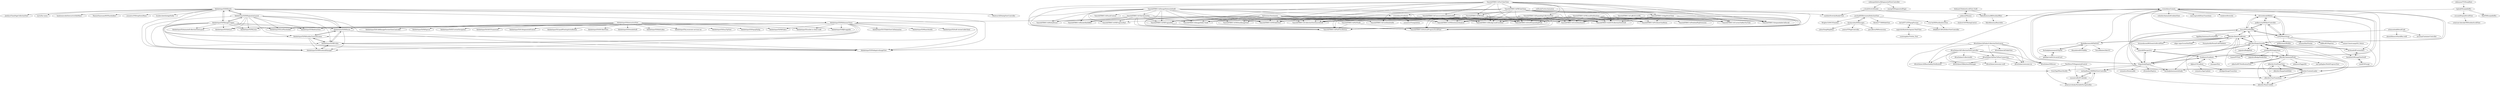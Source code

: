 digraph G {
"fahidattique55/FAPanels" -> "fahidattique55/FAParser"
"fahidattique55/FAPanels" -> "fahidattique55/FAParallaxTutorialScreens"
"fahidattique55/FAPanels" -> "fahidattique55/NBUtility"
"fahidattique55/FAPanels" -> "fahidattique55/FAPaginationLayout"
"fahidattique55/FAPanels" -> "fahidattique55/FAImageCropper"
"fahidattique55/FAPanels" -> "fahidattique55/NBFacebookManager"
"fahidattique55/FAPanels" -> "Minitour/AZDialogViewController" ["e"=1]
"fahidattique55/FAPanels" -> "jindulys/ChainPageCollectionView" ["e"=1]
"fahidattique55/FAPanels" -> "fahidattique55/FAAdaptiveImageView"
"fahidattique55/FAPanels" -> "exyte/fan-menu" ["e"=1]
"fahidattique55/FAPanels" -> "handsomecode/InteractiveSideMenu" ["e"=1]
"fahidattique55/FAPanels" -> "HamzaGhazouani/HGPlaceholders" ["e"=1]
"fahidattique55/FAPanels" -> "fahidattique55/FAShimmerViews"
"fahidattique55/FAPanels" -> "younatics/YNDropDownMenu" ["e"=1]
"fahidattique55/FAPanels" -> "lucabecchetti/InAppNotify" ["e"=1]
"VamshiIITBHU14/DesignPatternsInSwift" -> "VamshiIITBHU14/VKProgreePie"
"VamshiIITBHU14/DesignPatternsInSwift" -> "VamshiIITBHU14/HitAndScore"
"VamshiIITBHU14/DesignPatternsInSwift" -> "VamshiIITBHU14/BackgroundCoreData"
"VamshiIITBHU14/DesignPatternsInSwift" -> "VamshiIITBHU14/VKProgressHud"
"VamshiIITBHU14/DesignPatternsInSwift" -> "VamshiIITBHU14/BasketBallARKit"
"VamshiIITBHU14/DesignPatternsInSwift" -> "cruisediary/Gradients"
"VamshiIITBHU14/DesignPatternsInSwift" -> "VamshiIITBHU14/UberAnimation"
"VamshiIITBHU14/DesignPatternsInSwift" -> "VamshiIITBHU14/FlatPressButton"
"VamshiIITBHU14/DesignPatternsInSwift" -> "VamshiIITBHU14/VerticalProgressScrollView"
"VamshiIITBHU14/DesignPatternsInSwift" -> "VamshiIITBHU14/VKStackImageView"
"VamshiIITBHU14/DesignPatternsInSwift" -> "VamshiIITBHU14/ImageSlider-Swift"
"VamshiIITBHU14/DesignPatternsInSwift" -> "VamshiIITBHU14/VKTableView"
"VamshiIITBHU14/DesignPatternsInSwift" -> "VamshiIITBHU14/CollectionViewSearchSwift"
"VamshiIITBHU14/DesignPatternsInSwift" -> "VamshiIITBHU14/FacialContour"
"VamshiIITBHU14/DesignPatternsInSwift" -> "VamshiIITBHU14/VKSentimentAnalysis"
"cruisediary/Gradients" -> "younatics/Triangulation"
"cruisediary/Gradients" -> "fahidattique55/FAShimmerViews"
"younatics/Triangulation" -> "cruisediary/Gradients"
"podkovyrin/DWAlertController" -> "chriszielinski/Ribbon"
"podkovyrin/DWAlertController" -> "hussc/PTCardTabBar"
"podkovyrin/DWAlertController" -> "LeFal/WaterDrops"
"podkovyrin/DWAlertController" -> "michaelhenry/MHWebViewController"
"dqhieu/UIGradient" -> "younatics/AppUpdater"
"dqhieu/UIGradient" -> "shtnkgm/ImageTransition" ["e"=1]
"dqhieu/UIGradient" -> "Gradients/Gradients"
"chriszielinski/Ribbon" -> "podkovyrin/DWAlertController"
"chriszielinski/Ribbon" -> "hussc/PTCardTabBar"
"chriszielinski/Ribbon" -> "LeFal/WaterDrops"
"chriszielinski/Ribbon" -> "krishnads/KCustomAlert"
"cruisediary/Comets" -> "Gradients/Gradients"
"cruisediary/Comets" -> "yannickl/Perspective"
"cruisediary/Comets" -> "iSapozhnik/Haptico"
"cruisediary/Comets" -> "cruisediary/Gradients"
"cruisediary/Comets" -> "chriszielinski/Ribbon"
"cruisediary/Comets" -> "rwbutler/AnimatedGradientView" ["e"=1]
"cruisediary/Comets" -> "SvenTiigi/WhatsNewKit" ["e"=1]
"cruisediary/Comets" -> "alberdev/EmptyStateKit"
"cruisediary/Comets" -> "farshadjahanmanesh/loady" ["e"=1]
"cruisediary/Comets" -> "marcosgriselli/EasyTransitions" ["e"=1]
"cruisediary/Comets" -> "alberdev/DateScrollPicker"
"cruisediary/Comets" -> "tomkowz/fireworks" ["e"=1]
"zekunyan/TTGEmojiRate" -> "lojals/JOEmojiableBtn"
"fahidattique55/FAImageCropper" -> "fahidattique55/NBUtility"
"fahidattique55/FAImageCropper" -> "fahidattique55/FAParallaxTutorialScreens"
"fahidattique55/FAImageCropper" -> "fahidattique55/FAParser"
"fahidattique55/FAImageCropper" -> "fahidattique55/NBFacebookManager"
"fahidattique55/FAImageCropper" -> "fahidattique55/FAPaginationLayout"
"fahidattique55/FAImageCropper" -> "fahidattique55/FAAdaptiveImageView"
"fahidattique55/FAImageCropper" -> "fahidattique55/ToDoList"
"fahidattique55/FAImageCropper" -> "fahidattique55/FALister"
"fahidattique55/FAImageCropper" -> "fahidattique55/ListPlaceholder"
"fahidattique55/FAImageCropper" -> "fahidattique55/SkeletonView"
"fahidattique55/FAImageCropper" -> "fahidattique55/AnimatedCollectionViewLayout"
"fahidattique55/FAImageCropper" -> "fahidattique55/FAPanels"
"orucanil/ExpandScrollView" -> "cztatsumi-keisuke/TKParallaxScrollView"
"ilyainyushin/ISMessages" -> "josshad/EHHorizontalSelectionView"
"ilyainyushin/ISMessages" -> "pascalbros/PAPermissions" ["e"=1]
"ilyainyushin/ISMessages" -> "yahoo/YangMingShan" ["e"=1]
"ilyainyushin/ISMessages" -> "yeatse/YTPageController"
"josshad/EHHorizontalSelectionView" -> "s1m-0n/NDParallaxIntroView"
"josshad/EHHorizontalSelectionView" -> "WrightsCS/WCSTimeline"
"josshad/EHHorizontalSelectionView" -> "ilyainyushin/ISMessages"
"josshad/EHHorizontalSelectionView" -> "Herbert77/HHSlideView"
"yannickl/Perspective" -> "cruisediary/Comets"
"yannickl/Perspective" -> "Gradients/Gradients"
"yannickl/Perspective" -> "iSapozhnik/Haptico"
"AfrozZaheer/AZSafariCollectionViewLayout" -> "AfrozZaheer/AZCollectionViewController"
"AfrozZaheer/AZSafariCollectionViewLayout" -> "AfrozZaheer/AZTableView"
"AfrozZaheer/AZSafariCollectionViewLayout" -> "AfrozZaheer/FAParser"
"AfrozZaheer/AZSafariCollectionViewLayout" -> "AfrozZaheer/AZReachabilityNotificatons"
"AfrozZaheer/AZSafariCollectionViewLayout" -> "AfrozZaheer/AZPeerToPeerConnection"
"AfrozZaheer/AZSafariCollectionViewLayout" -> "AfrozZaheer/awesome-ios"
"AfrozZaheer/AZSafariCollectionViewLayout" -> "fahidattique55/FAAdaptiveImageView"
"hussc/PTCardTabBar" -> "podkovyrin/DWAlertController"
"hussc/PTCardTabBar" -> "chriszielinski/Ribbon"
"hussc/PTCardTabBar" -> "LeFal/WaterDrops"
"hussc/PTCardTabBar" -> "alberdev/DateScrollPicker"
"hussc/PTCardTabBar" -> "ApplikeySolutions/GravitySlider" ["e"=1]
"hussc/PTCardTabBar" -> "iSapozhnik/Haptico"
"hussc/PTCardTabBar" -> "farshadjahanmanesh/loady" ["e"=1]
"TimOliver/TOSegmentedControl" -> "vyasanirudh/AVCalendar"
"TimOliver/TOSegmentedControl" -> "michaelhenry/MHWebViewController"
"TimOliver/TOSegmentedControl" -> "pchernovolenko/StylableNavigationBar"
"aslanyanhaik/RoundCode" -> "alberdev/DateScrollPicker"
"aslanyanhaik/RoundCode" -> "ahmedAlmasri/SnackBar.swift"
"aslanyanhaik/RoundCode" -> "mrustaa/ContainerController" ["e"=1]
"VamshiIITBHU14/AppStoreClone" -> "VamshiIITBHU14/CoreDataSearch"
"VamshiIITBHU14/AppStoreClone" -> "VamshiIITBHU14/FlatPressButton"
"VamshiIITBHU14/AppStoreClone" -> "VamshiIITBHU14/VerticalProgressScrollView"
"VamshiIITBHU14/AppStoreClone" -> "VamshiIITBHU14/2DUICollectionViewSwift"
"VamshiIITBHU14/AppStoreClone" -> "VamshiIITBHU14/SwiftExpandingFlickr"
"VamshiIITBHU14/AppStoreClone" -> "VamshiIITBHU14/expandableCellScroll"
"VamshiIITBHU14/AppStoreClone" -> "VamshiIITBHU14/FirebaseChatRoom"
"alberdev/EmptyStateKit" -> "krishnads/KCustomAlert"
"alberdev/EmptyStateKit" -> "alberdev/DateScrollPicker"
"alberdev/EmptyStateKit" -> "alberdev/ContentLoader"
"alberdev/EmptyStateKit" -> "alberdev/AnimatedField"
"alberdev/EmptyStateKit" -> "alberdev/CiaoTransitions"
"alberdev/EmptyStateKit" -> "lminhtm/LMGaugeViewSwift"
"alberdev/EmptyStateKit" -> "jogendra/BadgeHub" ["e"=1]
"alberdev/EmptyStateKit" -> "wizeline/WLEmptyState"
"alberdev/EmptyStateKit" -> "farshadjahanmanesh/loady" ["e"=1]
"alberdev/EmptyStateKit" -> "iSapozhnik/Haptico"
"alberdev/EmptyStateKit" -> "cruisediary/Comets"
"alberdev/EmptyStateKit" -> "yannickl/Perspective"
"alberdev/EmptyStateKit" -> "hussc/PTCardTabBar"
"saifhunk/TwitterAnimation" -> "sunlubo/StretchyHeaderView"
"saifhunk/TwitterAnimation" -> "VamshiIITBHU14/ConcurrentDownloadsSwift3"
"fahidattique55/FAShimmerViews" -> "fahidattique55/NBUtility"
"fahidattique55/FAShimmerViews" -> "fahidattique55/FAParallaxTutorialScreens"
"fahidattique55/FAShimmerViews" -> "fahidattique55/FAAdaptiveImageView"
"fahidattique55/FAShimmerViews" -> "fahidattique55/Swift-ActionCableClient"
"fahidattique55/FAShimmerViews" -> "fahidattique55/NBFacebookManager"
"fahidattique55/FAShimmerViews" -> "fahidattique55/FALister"
"fahidattique55/FAShimmerViews" -> "fahidattique55/ListPlaceholder"
"fahidattique55/FAShimmerViews" -> "fahidattique55/ToDoList"
"fahidattique55/FAShimmerViews" -> "fahidattique55/FAParser"
"fahidattique55/FAShimmerViews" -> "fahidattique55/SkeletonView"
"fahidattique55/FAShimmerViews" -> "fahidattique55/UITableViewCellAnimation"
"fahidattique55/FAShimmerViews" -> "fahidattique55/FAPickers"
"fahidattique55/FAShimmerViews" -> "fahidattique55/socket.io-client-swift"
"fahidattique55/FAShimmerViews" -> "fahidattique55/BJDraggable"
"fahidattique55/FAShimmerViews" -> "fahidattique55/WhatsNewKit"
"alberdev/DateScrollPicker" -> "alberdev/CiaoTransitions"
"alberdev/DateScrollPicker" -> "alberdev/ContentLoader"
"alberdev/DateScrollPicker" -> "alberdev/EmptyStateKit"
"alberdev/DateScrollPicker" -> "alberdev/AnimatedField"
"alberdev/DateScrollPicker" -> "boraseoksoon/BSZoomGridScrollView" ["e"=1]
"alberdev/DateScrollPicker" -> "alberdev/PaintCodeKit"
"alberdev/DateScrollPicker" -> "edgar-zigis/CocoaTextField" ["e"=1]
"alberdev/DateScrollPicker" -> "FormatterKit/PostalCodeValidator" ["e"=1]
"alberdev/DateScrollPicker" -> "Abedalkareem/AMTabView"
"alberdev/DateScrollPicker" -> "hussc/PTCardTabBar"
"subinspathilettu/SJSegmentedViewController" -> "y-hryk/StretchHeader"
"subinspathilettu/SJSegmentedViewController" -> "maxep/MXSegmentedPager" ["e"=1]
"sagarshirbhate/Instagram-Feed-View" -> "kevin0571/STPopupPreview"
"sagarshirbhate/Instagram-Feed-View" -> "csontosgabor/Twitter_Post"
"LeFal/WaterDrops" -> "chriszielinski/Ribbon"
"LeFal/WaterDrops" -> "podkovyrin/DWAlertController"
"LeFal/WaterDrops" -> "hussc/PTCardTabBar"
"LeFal/WaterDrops" -> "Kofktu/KUIPopOver" ["e"=1]
"LeFal/WaterDrops" -> "connect-boostcamp/iOS_Notice"
"LeFal/WaterDrops" -> "goldmoment/Bubble" ["e"=1]
"LeFal/WaterDrops" -> "intmain/HairPowder" ["e"=1]
"Gradients/Gradients" -> "cruisediary/Comets"
"Gradients/Gradients" -> "yannickl/Perspective"
"Gradients/Gradients" -> "iSapozhnik/Haptico"
"Gradients/Gradients" -> "dqhieu/UIGradient"
"Gradients/Gradients" -> "zenangst/Hue" ["e"=1]
"iSapozhnik/Haptico" -> "yannickl/Perspective"
"iSapozhnik/Haptico" -> "cruisediary/Comets"
"iSapozhnik/Haptico" -> "Gradients/Gradients"
"iSapozhnik/Haptico" -> "michaelhenry/MHWebViewController"
"iSapozhnik/Haptico" -> "alberdev/EmptyStateKit"
"iSapozhnik/Haptico" -> "efremidze/Haptica" ["e"=1]
"iSapozhnik/Haptico" -> "SvenTiigi/WhatsNewKit" ["e"=1]
"iSapozhnik/Haptico" -> "hussc/PTCardTabBar"
"iSapozhnik/Haptico" -> "farshadjahanmanesh/loady" ["e"=1]
"iSapozhnik/Haptico" -> "younatics/Dismissable" ["e"=1]
"wizeline/WLEmptyState" -> "alberdev/EmptyStateKit"
"wizeline/WLEmptyState" -> "alberdev/AnimatedField"
"wizeline/WLEmptyState" -> "jogendra/BedgeNotificHub" ["e"=1]
"wizeline/WLEmptyState" -> "toannt/PVView" ["e"=1]
"wizeline/WLEmptyState" -> "pikachu987/NotificationView"
"alberdev/AnimatedField" -> "alberdev/ContentLoader"
"alberdev/AnimatedField" -> "alberdev/CiaoTransitions"
"alberdev/AnimatedField" -> "alberdev/DateScrollPicker"
"alberdev/AnimatedField" -> "nekonora/TaggerKit" ["e"=1]
"alberdev/AnimatedField" -> "alberdev/EmptyStateKit"
"alberdev/AnimatedField" -> "alberdev/GridTimerView"
"alberdev/AnimatedField" -> "alberdev/PaintCodeKit"
"alberdev/AnimatedField" -> "pikachu987/NotificationView"
"alberdev/AnimatedField" -> "mac-gallagher/MultiProgressView" ["e"=1]
"VamshiIITBHU14/CaffeToCoreML" -> "VamshiIITBHU14/CoreDataSearch"
"VamshiIITBHU14/CaffeToCoreML" -> "VamshiIITBHU14/FlatPressButton"
"VamshiIITBHU14/CaffeToCoreML" -> "VamshiIITBHU14/VerticalProgressScrollView"
"VamshiIITBHU14/CaffeToCoreML" -> "VamshiIITBHU14/VKProgreePie"
"VamshiIITBHU14/CaffeToCoreML" -> "VamshiIITBHU14/expandableCellScroll"
"VamshiIITBHU14/CaffeToCoreML" -> "VamshiIITBHU14/FirebaseChatRoom"
"VamshiIITBHU14/ConcurrentDownloadsSwift3" -> "VamshiIITBHU14/FlatPressButton"
"VamshiIITBHU14/ConcurrentDownloadsSwift3" -> "VamshiIITBHU14/VerticalProgressScrollView"
"VamshiIITBHU14/ConcurrentDownloadsSwift3" -> "VamshiIITBHU14/ImageSlider-Swift"
"VamshiIITBHU14/ConcurrentDownloadsSwift3" -> "VamshiIITBHU14/VKTableView"
"VamshiIITBHU14/ConcurrentDownloadsSwift3" -> "VamshiIITBHU14/CoreDataSearch"
"VamshiIITBHU14/ConcurrentDownloadsSwift3" -> "VamshiIITBHU14/CollectionViewSearchSwift"
"VamshiIITBHU14/ConcurrentDownloadsSwift3" -> "VamshiIITBHU14/VKSentimentAnalysis"
"VamshiIITBHU14/ConcurrentDownloadsSwift3" -> "VamshiIITBHU14/expandableCellScroll"
"VamshiIITBHU14/ConcurrentDownloadsSwift3" -> "VamshiIITBHU14/2DUICollectionViewSwift"
"VamshiIITBHU14/ConcurrentDownloadsSwift3" -> "VamshiIITBHU14/BackgroundCoreData"
"VamshiIITBHU14/ConcurrentDownloadsSwift3" -> "VamshiIITBHU14/VKProgreePie"
"VamshiIITBHU14/ConcurrentDownloadsSwift3" -> "VamshiIITBHU14/VKStackImageView"
"VamshiIITBHU14/ConcurrentDownloadsSwift3" -> "VamshiIITBHU14/SwiftExpandingFlickr"
"VamshiIITBHU14/ConcurrentDownloadsSwift3" -> "VamshiIITBHU14/CustomTabBarYouTube"
"VamshiIITBHU14/ConcurrentDownloadsSwift3" -> "VamshiIITBHU14/FirebaseChatRoom"
"VamshiIITBHU14/ExpandingCollectionView" -> "VamshiIITBHU14/expandableCellScroll"
"VamshiIITBHU14/ExpandingCollectionView" -> "VamshiIITBHU14/CoreDataSearch"
"VamshiIITBHU14/ExpandingCollectionView" -> "VamshiIITBHU14/FlatPressButton"
"VamshiIITBHU14/ExpandingCollectionView" -> "VamshiIITBHU14/VerticalProgressScrollView"
"VamshiIITBHU14/ExpandingCollectionView" -> "VamshiIITBHU14/VKTableView"
"VamshiIITBHU14/ExpandingCollectionView" -> "VamshiIITBHU14/ImageSlider-Swift"
"VamshiIITBHU14/ExpandingCollectionView" -> "VamshiIITBHU14/2DUICollectionViewSwift"
"VamshiIITBHU14/ExpandingCollectionView" -> "VamshiIITBHU14/SwiftExpandingFlickr"
"VamshiIITBHU14/ExpandingCollectionView" -> "VamshiIITBHU14/CollectionViewSearchSwift"
"VamshiIITBHU14/ExpandingCollectionView" -> "VamshiIITBHU14/VKSentimentAnalysis"
"VamshiIITBHU14/ExpandingCollectionView" -> "VamshiIITBHU14/FirebaseChatRoom"
"VamshiIITBHU14/ExpandingCollectionView" -> "VamshiIITBHU14/BackgroundCoreData"
"VamshiIITBHU14/ExpandingCollectionView" -> "VamshiIITBHU14/CustomTabBarYouTube"
"VamshiIITBHU14/ExpandingCollectionView" -> "VamshiIITBHU14/VKStackImageView"
"VamshiIITBHU14/NLPSwift" -> "VamshiIITBHU14/FlatPressButton"
"VamshiIITBHU14/NLPSwift" -> "VamshiIITBHU14/VerticalProgressScrollView"
"VamshiIITBHU14/UberAnimation" -> "VamshiIITBHU14/VKTableView"
"VamshiIITBHU14/UberAnimation" -> "VamshiIITBHU14/HitAndScore"
"VamshiIITBHU14/UberAnimation" -> "VamshiIITBHU14/FlatPressButton"
"VamshiIITBHU14/UberAnimation" -> "VamshiIITBHU14/VerticalProgressScrollView"
"VamshiIITBHU14/UberAnimation" -> "VamshiIITBHU14/BasketBallARKit"
"VamshiIITBHU14/UberAnimation" -> "VamshiIITBHU14/VKProgreePie"
"VamshiIITBHU14/UberAnimation" -> "VamshiIITBHU14/VKProgressHud"
"VamshiIITBHU14/UberAnimation" -> "VamshiIITBHU14/ImageSlider-Swift"
"VamshiIITBHU14/UberAnimation" -> "VamshiIITBHU14/CoreDataSearch"
"VamshiIITBHU14/VKLocalNotifications" -> "VamshiIITBHU14/BackgroundCoreData"
"VamshiIITBHU14/VKLocalNotifications" -> "VamshiIITBHU14/CoreDataSearch"
"VamshiIITBHU14/VKLocalNotifications" -> "VamshiIITBHU14/FlatPressButton"
"VamshiIITBHU14/VKLocalNotifications" -> "VamshiIITBHU14/VerticalProgressScrollView"
"VamshiIITBHU14/VKLocalNotifications" -> "VamshiIITBHU14/expandableCellScroll"
"VamshiIITBHU14/VKLocalNotifications" -> "VamshiIITBHU14/ImageSlider-Swift"
"VamshiIITBHU14/VKLocalNotifications" -> "VamshiIITBHU14/VKTableView"
"VamshiIITBHU14/VKLocalNotifications" -> "VamshiIITBHU14/CollectionViewSearchSwift"
"VamshiIITBHU14/VKLocalNotifications" -> "VamshiIITBHU14/VKSentimentAnalysis"
"VamshiIITBHU14/VKLocalNotifications" -> "VamshiIITBHU14/2DUICollectionViewSwift"
"VamshiIITBHU14/VKLocalNotifications" -> "VamshiIITBHU14/SwiftExpandingFlickr"
"VamshiIITBHU14/VKLocalNotifications" -> "VamshiIITBHU14/CustomTabBarYouTube"
"VamshiIITBHU14/VKLocalNotifications" -> "VamshiIITBHU14/FirebaseChatRoom"
"VamshiIITBHU14/VKLocalNotifications" -> "VamshiIITBHU14/VKProgressHud"
"VamshiIITBHU14/VKLocalNotifications" -> "VamshiIITBHU14/PeekAndPopExtension"
"VamshiIITBHU14/VKProgreePie" -> "VamshiIITBHU14/FlatPressButton"
"VamshiIITBHU14/VKProgreePie" -> "VamshiIITBHU14/VerticalProgressScrollView"
"fahidattique55/FAPaginationLayout" -> "fahidattique55/FAParallaxTutorialScreens"
"fahidattique55/FAPaginationLayout" -> "fahidattique55/FAParser"
"fahidattique55/FAPaginationLayout" -> "fahidattique55/NBUtility"
"fahidattique55/FAPaginationLayout" -> "fahidattique55/FAImageCropper"
"fahidattique55/FAPaginationLayout" -> "fahidattique55/NBFacebookManager"
"fahidattique55/FAPaginationLayout" -> "fahidattique55/FAAdaptiveImageView"
"fahidattique55/FAPaginationLayout" -> "fahidattique55/FAPanels"
"fahidattique55/FAPaginationLayout" -> "fahidattique55/AnimatedCollectionViewLayout"
"fahidattique55/FAPaginationLayout" -> "fahidattique55/FALister"
"fahidattique55/FAPaginationLayout" -> "fahidattique55/ListPlaceholder"
"fahidattique55/FAPaginationLayout" -> "fahidattique55/ToDoList"
"fahidattique55/FAPaginationLayout" -> "fahidattique55/SkeletonView"
"fahidattique55/FAParallaxTutorialScreens" -> "fahidattique55/NBUtility"
"fahidattique55/FAParallaxTutorialScreens" -> "fahidattique55/FAParser"
"fahidattique55/FAParallaxTutorialScreens" -> "fahidattique55/NBFacebookManager"
"fahidattique55/FAParallaxTutorialScreens" -> "fahidattique55/FAAdaptiveImageView"
"fahidattique55/FAParser" -> "fahidattique55/NBUtility"
"fahidattique55/FAParser" -> "fahidattique55/FAParallaxTutorialScreens"
"fahidattique55/FAParser" -> "fahidattique55/NBFacebookManager"
"fahidattique55/FAParser" -> "fahidattique55/FAAdaptiveImageView"
"fahidattique55/NBUtility" -> "fahidattique55/FAParser"
"fahidattique55/NBUtility" -> "fahidattique55/NBFacebookManager"
"fahidattique55/NBUtility" -> "fahidattique55/FAParallaxTutorialScreens"
"fahidattique55/NBUtility" -> "fahidattique55/FAAdaptiveImageView"
"kevin0571/STPopupPreview" -> "sagarshirbhate/Instagram-Feed-View"
"kevin0571/STPopupPreview" -> "iMokhles/CAPostEditorViewController"
"AfrozZaheer/AZCollectionViewController" -> "AfrozZaheer/AZReachabilityNotificatons"
"AfrozZaheer/AZCollectionViewController" -> "AfrozZaheer/awesome-ios"
"AfrozZaheer/AZCollectionViewController" -> "AfrozZaheer/FAParser"
"AfrozZaheer/AZCollectionViewController" -> "AfrozZaheer/CollectionKit"
"AfrozZaheer/AZCollectionViewController" -> "AfrozZaheer/IQKeyboardManager"
"AfrozZaheer/AZCollectionViewController" -> "AfrozZaheer/awesome-swift"
"AfrozZaheer/AZCollectionViewController" -> "AfrozZaheer/AZPeerToPeerConnection"
"AfrozZaheer/AZPeerToPeerConnection" -> "AfrozZaheer/FAParser"
"AfrozZaheer/AZPeerToPeerConnection" -> "AfrozZaheer/AZReachabilityNotificatons"
"AfrozZaheer/AZPeerToPeerConnection" -> "AfrozZaheer/awesome-ios"
"AfrozZaheer/AZPeerToPeerConnection" -> "AfrozZaheer/IQKeyboardManager"
"AfrozZaheer/AZPeerToPeerConnection" -> "AfrozZaheer/awesome-swift"
"fahidattique55/InteractiveView" -> "fahidattique55/ICADKImagePreviewViewController"
"fahidattique55/InteractiveView" -> "fahidattique55/FAPopover"
"fahidattique55/InteractiveView" -> "fahidattique55/EZCustomNavigation"
"fahidattique55/InteractiveView" -> "fahidattique55/GIST-Framework"
"fahidattique55/InteractiveView" -> "fahidattique55/ICASegmentedControl"
"fahidattique55/InteractiveView" -> "fahidattique55/LiquidFloatingActionButton"
"fahidattique55/InteractiveView" -> "fahidattique55/SDCAlertView"
"fahidattique55/InteractiveView" -> "fahidattique55/SwizzleSwift"
"fahidattique55/InteractiveView" -> "fahidattique55/fahid-jokes"
"fahidattique55/InteractiveView" -> "fahidattique55/q-municate-services-ios"
"fahidattique55/InteractiveView" -> "fahidattique55/EasyTipView"
"fahidattique55/InteractiveView" -> "fahidattique55/PopupDialog"
"fahidattique55/InteractiveView" -> "fahidattique55/FAPickers"
"fahidattique55/InteractiveView" -> "fahidattique55/socket.io-client-swift"
"fahidattique55/InteractiveView" -> "fahidattique55/BJDraggable"
"fahidattique55/NBFacebookManager" -> "fahidattique55/NBUtility"
"VamshiIITBHU14/YouTubeClone" -> "VamshiIITBHU14/VKTableView"
"VamshiIITBHU14/YouTubeClone" -> "VamshiIITBHU14/ExpandingCollectionView"
"VamshiIITBHU14/YouTubeClone" -> "VamshiIITBHU14/AppStoreClone"
"VamshiIITBHU14/YouTubeClone" -> "VamshiIITBHU14/FBClone"
"VamshiIITBHU14/YouTubeClone" -> "VamshiIITBHU14/CustomTabBarYouTube"
"VamshiIITBHU14/YouTubeClone" -> "VamshiIITBHU14/ConcurrentDownloadsSwift3"
"VamshiIITBHU14/YouTubeClone" -> "VamshiIITBHU14/CoreDataSearch"
"VamshiIITBHU14/YouTubeClone" -> "VamshiIITBHU14/FlatPressButton"
"VamshiIITBHU14/YouTubeClone" -> "VamshiIITBHU14/VerticalProgressScrollView"
"VamshiIITBHU14/YouTubeClone" -> "VamshiIITBHU14/2DUICollectionViewSwift"
"VamshiIITBHU14/YouTubeClone" -> "VamshiIITBHU14/SwiftExpandingFlickr"
"VamshiIITBHU14/YouTubeClone" -> "VamshiIITBHU14/expandableCellScroll"
"VamshiIITBHU14/YouTubeClone" -> "VamshiIITBHU14/FBChatClone"
"VamshiIITBHU14/YouTubeClone" -> "VamshiIITBHU14/ImageSlider-Swift"
"VamshiIITBHU14/YouTubeClone" -> "VamshiIITBHU14/CollectionViewSearchSwift"
"lojals/JOEmojiableBtn" -> "Eke/EMEmojiableBtn"
"lojals/JOEmojiableBtn" -> "orucanil/ExpandScrollView"
"lojals/JOEmojiableBtn" -> "RahulKatariya/RKParallaxEffect"
"y-hryk/StretchHeader" -> "sunlubo/StretchyHeaderView"
"y-hryk/StretchHeader" -> "RahulKatariya/RKParallaxEffect"
"yukiasai/Minamo" -> "s1m-0n/NDParallaxIntroView"
"yukiasai/Minamo" -> "shuhrat10/STRatingControl"
"yukiasai/Minamo" -> "ltebean/LTInfiniteScrollView-Swift"
"VamshiIITBHU14/FBChatClone" -> "VamshiIITBHU14/AppStoreClone"
"VamshiIITBHU14/FBChatClone" -> "VamshiIITBHU14/VKTableView"
"VamshiIITBHU14/FBChatClone" -> "VamshiIITBHU14/CoreDataSearch"
"VamshiIITBHU14/FBChatClone" -> "VamshiIITBHU14/FlatPressButton"
"VamshiIITBHU14/FBChatClone" -> "VamshiIITBHU14/VerticalProgressScrollView"
"VamshiIITBHU14/FBChatClone" -> "VamshiIITBHU14/BackgroundCoreData"
"VamshiIITBHU14/FBChatClone" -> "VamshiIITBHU14/2DUICollectionViewSwift"
"VamshiIITBHU14/FBChatClone" -> "VamshiIITBHU14/SwiftExpandingFlickr"
"VamshiIITBHU14/FBChatClone" -> "VamshiIITBHU14/expandableCellScroll"
"VamshiIITBHU14/FBChatClone" -> "VamshiIITBHU14/FBClone"
"VamshiIITBHU14/FBChatClone" -> "VamshiIITBHU14/CoreDataSwift4"
"VamshiIITBHU14/FBChatClone" -> "VamshiIITBHU14/ImageSlider-Swift"
"VamshiIITBHU14/FBChatClone" -> "VamshiIITBHU14/CollectionViewSearchSwift"
"VamshiIITBHU14/FBChatClone" -> "VamshiIITBHU14/VKSentimentAnalysis"
"VamshiIITBHU14/FBChatClone" -> "VamshiIITBHU14/CustomTabBarYouTube"
"VamshiIITBHU14/FBClone" -> "VamshiIITBHU14/CoreDataSearch"
"VamshiIITBHU14/FBClone" -> "VamshiIITBHU14/FlatPressButton"
"VamshiIITBHU14/FBClone" -> "VamshiIITBHU14/VerticalProgressScrollView"
"VamshiIITBHU14/FBClone" -> "VamshiIITBHU14/2DUICollectionViewSwift"
"VamshiIITBHU14/FBClone" -> "VamshiIITBHU14/SwiftExpandingFlickr"
"VamshiIITBHU14/FBClone" -> "VamshiIITBHU14/expandableCellScroll"
"VamshiIITBHU14/FBClone" -> "VamshiIITBHU14/ImageSlider-Swift"
"VamshiIITBHU14/FBClone" -> "VamshiIITBHU14/VKTableView"
"VamshiIITBHU14/FBClone" -> "VamshiIITBHU14/CollectionViewSearchSwift"
"VamshiIITBHU14/FBClone" -> "VamshiIITBHU14/VKSentimentAnalysis"
"kyleweiner/Sentiments" -> "VamshiIITBHU14/FlatPressButton"
"kyleweiner/Sentiments" -> "VamshiIITBHU14/VerticalProgressScrollView"
"kyleweiner/Sentiments" -> "VamshiIITBHU14/2DUICollectionViewSwift"
"kyleweiner/Sentiments" -> "VamshiIITBHU14/CoreDataSwift4"
"kyleweiner/Sentiments" -> "VamshiIITBHU14/VKStackImageView"
"kyleweiner/Sentiments" -> "VamshiIITBHU14/ImageSlider-Swift"
"kyleweiner/Sentiments" -> "VamshiIITBHU14/VKTableView"
"kyleweiner/Sentiments" -> "VamshiIITBHU14/CollectionViewSearchSwift"
"kyleweiner/Sentiments" -> "VamshiIITBHU14/VKSentimentAnalysis"
"kyleweiner/Sentiments" -> "VamshiIITBHU14/BackgroundCoreData"
"kyleweiner/Sentiments" -> "VamshiIITBHU14/VKProgreePie"
"kyleweiner/Sentiments" -> "VamshiIITBHU14/HitAndScore"
"kyleweiner/Sentiments" -> "VamshiIITBHU14/BasketBallARKit"
"kyleweiner/Sentiments" -> "VamshiIITBHU14/CoreDataSearch"
"kyleweiner/Sentiments" -> "VamshiIITBHU14/SwiftExpandingFlickr"
"krishnads/KCustomAlert" -> "lminhtm/LMGaugeViewSwift"
"krishnads/KCustomAlert" -> "alberdev/EmptyStateKit"
"ltebean/LTInfiniteScrollView-Swift" -> "yukiasai/Minamo"
"ltebean/LTInfiniteScrollView-Swift" -> "RahulKatariya/RKParallaxEffect"
"farshadjahanmanesh/TipSee" -> "gokulgovind/GLScratchCard"
"farshadjahanmanesh/TipSee" -> "Abedalkareem/AMTabView"
"RahulKatariya/RKParallaxEffect" -> "RahulKatariya/Reactofire"
"alberdev/CiaoTransitions" -> "alberdev/ContentLoader"
"alberdev/CiaoTransitions" -> "alberdev/GridTimerView"
"alberdev/CiaoTransitions" -> "alberdev/PaintCodeKit"
"alberdev/GridTimerView" -> "alberdev/ContentLoader"
"alberdev/GridTimerView" -> "alberdev/CiaoTransitions"
"alberdev/GridTimerView" -> "alberdev/RangeSeekSlider"
"lminhtm/LMGaugeViewSwift" -> "krishnads/KCustomAlert"
"lminhtm/LMGaugeViewSwift" -> "saeid/GDGauge"
"Abedalkareem/AMTabView" -> "farshadjahanmanesh/TipSee"
"Abedalkareem/AMTabView" -> "gokulgovind/GLScratchCard"
"Abedalkareem/AMTabView" -> "alberdev/DateScrollPicker"
"Abedalkareem/AMTabView" -> "Ahmadalsofi/SOTabBar" ["e"=1]
"Abedalkareem/AMTabView" -> "FarisAlbalawi/AlertUI"
"Abedalkareem/AMTabView" -> "cruisediary/Comets"
"gokulgovind/GLScratchCard" -> "farshadjahanmanesh/TipSee"
"alberdev/ContentLoader" -> "alberdev/CiaoTransitions"
"alberdev/ContentLoader" -> "alberdev/GridTimerView"
"alberdev/ContentLoader" -> "alberdev/PaintCodeKit"
"michaelhenry/MHWebViewController" -> "vyasanirudh/AVCalendar"
"michaelhenry/MHWebViewController" -> "pchernovolenko/StylableNavigationBar"
"pchernovolenko/StylableNavigationBar" -> "michaelhenry/MHWebViewController"
"pchernovolenko/StylableNavigationBar" -> "vyasanirudh/AVCalendar"
"saeid/GDGauge" -> "lminhtm/LMGaugeViewSwift"
"s1m-0n/NDParallaxIntroView" -> "iMokhles/CAPostEditorViewController"
"vyasanirudh/AVCalendar" -> "michaelhenry/MHWebViewController"
"vyasanirudh/AVCalendar" -> "pchernovolenko/StylableNavigationBar"
"fahidattique55/FAPanels" ["l"="-50.466,5.365"]
"fahidattique55/FAParser" ["l"="-50.458,5.395"]
"fahidattique55/FAParallaxTutorialScreens" ["l"="-50.45,5.381"]
"fahidattique55/NBUtility" ["l"="-50.463,5.385"]
"fahidattique55/FAPaginationLayout" ["l"="-50.486,5.393"]
"fahidattique55/FAImageCropper" ["l"="-50.472,5.399"]
"fahidattique55/NBFacebookManager" ["l"="-50.446,5.394"]
"Minitour/AZDialogViewController" ["l"="-51.435,4.785"]
"jindulys/ChainPageCollectionView" ["l"="-51.416,4.808"]
"fahidattique55/FAAdaptiveImageView" ["l"="-50.483,5.377"]
"exyte/fan-menu" ["l"="-51.197,4.553"]
"handsomecode/InteractiveSideMenu" ["l"="-51.219,4.552"]
"HamzaGhazouani/HGPlaceholders" ["l"="-51.392,4.64"]
"fahidattique55/FAShimmerViews" ["l"="-50.442,5.418"]
"younatics/YNDropDownMenu" ["l"="-51.353,4.59"]
"lucabecchetti/InAppNotify" ["l"="-51.392,4.842"]
"VamshiIITBHU14/DesignPatternsInSwift" ["l"="-50.309,5.582"]
"VamshiIITBHU14/VKProgreePie" ["l"="-50.282,5.608"]
"VamshiIITBHU14/HitAndScore" ["l"="-50.284,5.582"]
"VamshiIITBHU14/BackgroundCoreData" ["l"="-50.328,5.623"]
"VamshiIITBHU14/VKProgressHud" ["l"="-50.326,5.595"]
"VamshiIITBHU14/BasketBallARKit" ["l"="-50.293,5.571"]
"cruisediary/Gradients" ["l"="-50.32,5.447"]
"VamshiIITBHU14/UberAnimation" ["l"="-50.292,5.596"]
"VamshiIITBHU14/FlatPressButton" ["l"="-50.292,5.622"]
"VamshiIITBHU14/VerticalProgressScrollView" ["l"="-50.286,5.62"]
"VamshiIITBHU14/VKStackImageView" ["l"="-50.325,5.607"]
"VamshiIITBHU14/ImageSlider-Swift" ["l"="-50.297,5.614"]
"VamshiIITBHU14/VKTableView" ["l"="-50.305,5.619"]
"VamshiIITBHU14/CollectionViewSearchSwift" ["l"="-50.313,5.622"]
"VamshiIITBHU14/FacialContour" ["l"="-50.325,5.555"]
"VamshiIITBHU14/VKSentimentAnalysis" ["l"="-50.32,5.616"]
"younatics/Triangulation" ["l"="-50.304,5.465"]
"podkovyrin/DWAlertController" ["l"="-50.186,5.317"]
"chriszielinski/Ribbon" ["l"="-50.187,5.339"]
"hussc/PTCardTabBar" ["l"="-50.166,5.329"]
"LeFal/WaterDrops" ["l"="-50.174,5.359"]
"michaelhenry/MHWebViewController" ["l"="-50.205,5.243"]
"dqhieu/UIGradient" ["l"="-50.282,5.314"]
"younatics/AppUpdater" ["l"="-50.31,5.303"]
"shtnkgm/ImageTransition" ["l"="-50.977,4.918"]
"Gradients/Gradients" ["l"="-50.248,5.321"]
"krishnads/KCustomAlert" ["l"="-50.189,5.282"]
"cruisediary/Comets" ["l"="-50.213,5.342"]
"yannickl/Perspective" ["l"="-50.225,5.317"]
"iSapozhnik/Haptico" ["l"="-50.207,5.303"]
"rwbutler/AnimatedGradientView" ["l"="-51.166,4.801"]
"SvenTiigi/WhatsNewKit" ["l"="-51.408,4.632"]
"alberdev/EmptyStateKit" ["l"="-50.167,5.294"]
"farshadjahanmanesh/loady" ["l"="-51.19,4.798"]
"marcosgriselli/EasyTransitions" ["l"="-51.342,4.713"]
"alberdev/DateScrollPicker" ["l"="-50.137,5.319"]
"tomkowz/fireworks" ["l"="-51.193,4.876"]
"zekunyan/TTGEmojiRate" ["l"="-50.158,5.901"]
"lojals/JOEmojiableBtn" ["l"="-50.181,5.931"]
"fahidattique55/ToDoList" ["l"="-50.467,5.423"]
"fahidattique55/FALister" ["l"="-50.472,5.417"]
"fahidattique55/ListPlaceholder" ["l"="-50.462,5.414"]
"fahidattique55/SkeletonView" ["l"="-50.482,5.419"]
"fahidattique55/AnimatedCollectionViewLayout" ["l"="-50.504,5.403"]
"orucanil/ExpandScrollView" ["l"="-50.145,5.944"]
"cztatsumi-keisuke/TKParallaxScrollView" ["l"="-50.119,5.952"]
"ilyainyushin/ISMessages" ["l"="-50.284,6.158"]
"josshad/EHHorizontalSelectionView" ["l"="-50.282,6.125"]
"pascalbros/PAPermissions" ["l"="-51.367,4.513"]
"yahoo/YangMingShan" ["l"="-51.128,0.1"]
"yeatse/YTPageController" ["l"="-50.292,6.191"]
"s1m-0n/NDParallaxIntroView" ["l"="-50.245,6.09"]
"WrightsCS/WCSTimeline" ["l"="-50.318,6.129"]
"Herbert77/HHSlideView" ["l"="-50.297,6.101"]
"AfrozZaheer/AZSafariCollectionViewLayout" ["l"="-50.542,5.337"]
"AfrozZaheer/AZCollectionViewController" ["l"="-50.574,5.317"]
"AfrozZaheer/AZTableView" ["l"="-50.533,5.313"]
"AfrozZaheer/FAParser" ["l"="-50.561,5.329"]
"AfrozZaheer/AZReachabilityNotificatons" ["l"="-50.557,5.318"]
"AfrozZaheer/AZPeerToPeerConnection" ["l"="-50.575,5.333"]
"AfrozZaheer/awesome-ios" ["l"="-50.563,5.339"]
"ApplikeySolutions/GravitySlider" ["l"="-51.26,4.661"]
"TimOliver/TOSegmentedControl" ["l"="-50.219,5.201"]
"vyasanirudh/AVCalendar" ["l"="-50.215,5.222"]
"pchernovolenko/StylableNavigationBar" ["l"="-50.199,5.216"]
"aslanyanhaik/RoundCode" ["l"="-50.064,5.323"]
"ahmedAlmasri/SnackBar.swift" ["l"="-50.028,5.322"]
"mrustaa/ContainerController" ["l"="-51.08,4.77"]
"VamshiIITBHU14/AppStoreClone" ["l"="-50.281,5.654"]
"VamshiIITBHU14/CoreDataSearch" ["l"="-50.288,5.628"]
"VamshiIITBHU14/2DUICollectionViewSwift" ["l"="-50.305,5.652"]
"VamshiIITBHU14/SwiftExpandingFlickr" ["l"="-50.313,5.648"]
"VamshiIITBHU14/expandableCellScroll" ["l"="-50.294,5.654"]
"VamshiIITBHU14/FirebaseChatRoom" ["l"="-50.298,5.662"]
"alberdev/ContentLoader" ["l"="-50.128,5.298"]
"alberdev/AnimatedField" ["l"="-50.132,5.281"]
"alberdev/CiaoTransitions" ["l"="-50.115,5.294"]
"lminhtm/LMGaugeViewSwift" ["l"="-50.203,5.263"]
"jogendra/BadgeHub" ["l"="-51.183,4.745"]
"wizeline/WLEmptyState" ["l"="-50.146,5.255"]
"saifhunk/TwitterAnimation" ["l"="-50.284,5.727"]
"sunlubo/StretchyHeaderView" ["l"="-50.269,5.796"]
"VamshiIITBHU14/ConcurrentDownloadsSwift3" ["l"="-50.301,5.642"]
"fahidattique55/Swift-ActionCableClient" ["l"="-50.429,5.439"]
"fahidattique55/UITableViewCellAnimation" ["l"="-50.419,5.429"]
"fahidattique55/FAPickers" ["l"="-50.459,5.45"]
"fahidattique55/socket.io-client-swift" ["l"="-50.47,5.451"]
"fahidattique55/BJDraggable" ["l"="-50.456,5.458"]
"fahidattique55/WhatsNewKit" ["l"="-50.416,5.413"]
"boraseoksoon/BSZoomGridScrollView" ["l"="-50.988,4.814"]
"alberdev/PaintCodeKit" ["l"="-50.114,5.309"]
"edgar-zigis/CocoaTextField" ["l"="-51.055,4.674"]
"FormatterKit/PostalCodeValidator" ["l"="-50.896,4.712"]
"Abedalkareem/AMTabView" ["l"="-50.132,5.362"]
"subinspathilettu/SJSegmentedViewController" ["l"="-50.286,5.871"]
"y-hryk/StretchHeader" ["l"="-50.256,5.863"]
"maxep/MXSegmentedPager" ["l"="-51.103,-0.261"]
"sagarshirbhate/Instagram-Feed-View" ["l"="-50.17,6.169"]
"kevin0571/STPopupPreview" ["l"="-50.189,6.147"]
"csontosgabor/Twitter_Post" ["l"="-50.151,6.191"]
"Kofktu/KUIPopOver" ["l"="-51.441,4.856"]
"connect-boostcamp/iOS_Notice" ["l"="-50.174,5.39"]
"goldmoment/Bubble" ["l"="-51.532,5.133"]
"intmain/HairPowder" ["l"="-51.389,5.006"]
"zenangst/Hue" ["l"="-51.233,4.58"]
"efremidze/Haptica" ["l"="-51.321,4.708"]
"younatics/Dismissable" ["l"="-51.227,4.929"]
"jogendra/BedgeNotificHub" ["l"="-51.221,4.914"]
"toannt/PVView" ["l"="-51.128,4.985"]
"pikachu987/NotificationView" ["l"="-50.116,5.241"]
"nekonora/TaggerKit" ["l"="-51.178,4.82"]
"alberdev/GridTimerView" ["l"="-50.104,5.281"]
"mac-gallagher/MultiProgressView" ["l"="-51.182,4.68"]
"VamshiIITBHU14/CaffeToCoreML" ["l"="-50.27,5.636"]
"VamshiIITBHU14/CustomTabBarYouTube" ["l"="-50.318,5.659"]
"VamshiIITBHU14/ExpandingCollectionView" ["l"="-50.308,5.631"]
"VamshiIITBHU14/NLPSwift" ["l"="-50.258,5.614"]
"VamshiIITBHU14/VKLocalNotifications" ["l"="-50.32,5.635"]
"VamshiIITBHU14/PeekAndPopExtension" ["l"="-50.352,5.655"]
"iMokhles/CAPostEditorViewController" ["l"="-50.215,6.118"]
"AfrozZaheer/CollectionKit" ["l"="-50.586,5.297"]
"AfrozZaheer/IQKeyboardManager" ["l"="-50.591,5.318"]
"AfrozZaheer/awesome-swift" ["l"="-50.591,5.329"]
"fahidattique55/InteractiveView" ["l"="-50.482,5.482"]
"fahidattique55/ICADKImagePreviewViewController" ["l"="-50.462,5.482"]
"fahidattique55/FAPopover" ["l"="-50.511,5.482"]
"fahidattique55/EZCustomNavigation" ["l"="-50.503,5.473"]
"fahidattique55/GIST-Framework" ["l"="-50.479,5.499"]
"fahidattique55/ICASegmentedControl" ["l"="-50.486,5.509"]
"fahidattique55/LiquidFloatingActionButton" ["l"="-50.47,5.506"]
"fahidattique55/SDCAlertView" ["l"="-50.494,5.466"]
"fahidattique55/SwizzleSwift" ["l"="-50.499,5.506"]
"fahidattique55/fahid-jokes" ["l"="-50.507,5.495"]
"fahidattique55/q-municate-services-ios" ["l"="-50.5,5.487"]
"fahidattique55/EasyTipView" ["l"="-50.463,5.495"]
"fahidattique55/PopupDialog" ["l"="-50.492,5.498"]
"VamshiIITBHU14/YouTubeClone" ["l"="-50.286,5.642"]
"VamshiIITBHU14/FBClone" ["l"="-50.297,5.631"]
"VamshiIITBHU14/FBChatClone" ["l"="-50.312,5.639"]
"Eke/EMEmojiableBtn" ["l"="-50.178,5.96"]
"RahulKatariya/RKParallaxEffect" ["l"="-50.23,5.928"]
"yukiasai/Minamo" ["l"="-50.238,6.032"]
"shuhrat10/STRatingControl" ["l"="-50.211,6.044"]
"ltebean/LTInfiniteScrollView-Swift" ["l"="-50.238,5.99"]
"VamshiIITBHU14/CoreDataSwift4" ["l"="-50.343,5.624"]
"kyleweiner/Sentiments" ["l"="-50.308,5.606"]
"farshadjahanmanesh/TipSee" ["l"="-50.124,5.389"]
"gokulgovind/GLScratchCard" ["l"="-50.106,5.393"]
"RahulKatariya/Reactofire" ["l"="-50.25,5.933"]
"alberdev/RangeSeekSlider" ["l"="-50.084,5.271"]
"saeid/GDGauge" ["l"="-50.227,5.25"]
"Ahmadalsofi/SOTabBar" ["l"="-51.131,4.708"]
"FarisAlbalawi/AlertUI" ["l"="-50.098,5.367"]
}
